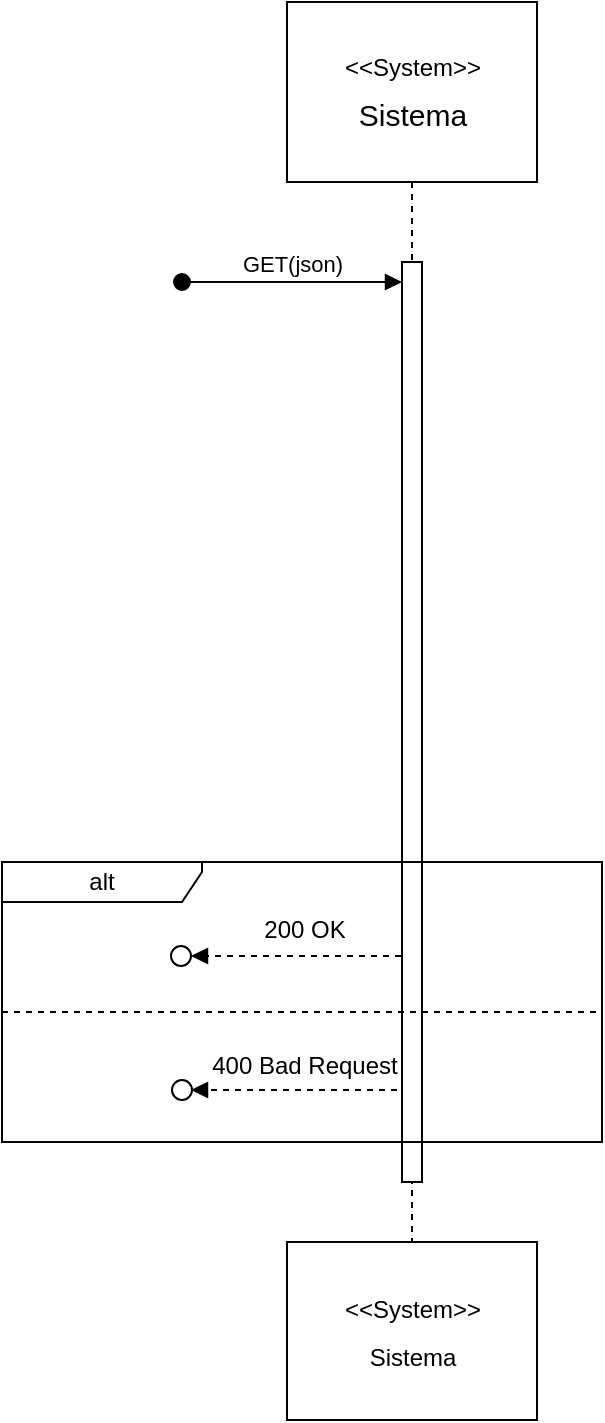 <mxfile version="22.0.8" type="device">
  <diagram name="Página-1" id="6gCN4_wPPUvXj2OItCq5">
    <mxGraphModel dx="1050" dy="587" grid="1" gridSize="10" guides="1" tooltips="1" connect="1" arrows="1" fold="1" page="1" pageScale="1" pageWidth="827" pageHeight="1169" math="0" shadow="0">
      <root>
        <mxCell id="0" />
        <mxCell id="1" parent="0" />
        <mxCell id="HoYlZ3wIwVS6wh2TnFhM-6" value="&lt;p style=&quot;line-height: 100%;&quot;&gt;&amp;lt;&amp;lt;System&amp;gt;&amp;gt;&lt;/p&gt;&lt;p style=&quot;line-height: 100%;&quot;&gt;&lt;span style=&quot;font-size: 15px;&quot;&gt;Sistema&lt;/span&gt;&lt;/p&gt;" style="shape=umlLifeline;perimeter=lifelinePerimeter;whiteSpace=wrap;html=1;container=1;dropTarget=0;collapsible=0;recursiveResize=0;outlineConnect=0;portConstraint=eastwest;newEdgeStyle={&quot;curved&quot;:0,&quot;rounded&quot;:0};size=90;" parent="1" vertex="1">
          <mxGeometry x="332.5" y="20" width="125" height="690" as="geometry" />
        </mxCell>
        <mxCell id="HoYlZ3wIwVS6wh2TnFhM-2" value="" style="html=1;points=[[0,0,0,0,5],[0,1,0,0,-5],[1,0,0,0,5],[1,1,0,0,-5]];perimeter=orthogonalPerimeter;outlineConnect=0;targetShapes=umlLifeline;portConstraint=eastwest;newEdgeStyle={&quot;curved&quot;:0,&quot;rounded&quot;:0};" parent="1" vertex="1">
          <mxGeometry x="390" y="150" width="10" height="460" as="geometry" />
        </mxCell>
        <mxCell id="HoYlZ3wIwVS6wh2TnFhM-43" value="GET(json)" style="html=1;verticalAlign=bottom;startArrow=oval;startFill=1;endArrow=block;startSize=8;curved=0;rounded=0;" parent="1" edge="1">
          <mxGeometry width="60" relative="1" as="geometry">
            <mxPoint x="280" y="160" as="sourcePoint" />
            <mxPoint x="390" y="160" as="targetPoint" />
            <mxPoint as="offset" />
          </mxGeometry>
        </mxCell>
        <mxCell id="hVTGvECh5Qzpq4Tu6uaV-27" value="&lt;p style=&quot;line-height: 100%;&quot;&gt;&amp;lt;&amp;lt;System&amp;gt;&amp;gt;&lt;/p&gt;&lt;p style=&quot;line-height: 100%;&quot;&gt;Sistema&lt;br&gt;&lt;/p&gt;" style="shape=umlLifeline;perimeter=lifelinePerimeter;whiteSpace=wrap;html=1;container=1;dropTarget=0;collapsible=0;recursiveResize=0;outlineConnect=0;portConstraint=eastwest;newEdgeStyle={&quot;curved&quot;:0,&quot;rounded&quot;:0};size=90;" parent="1" vertex="1">
          <mxGeometry x="332.5" y="640" width="125" height="89" as="geometry" />
        </mxCell>
        <mxCell id="0VaMarZfn28LJGCMYdvE-4" value="alt" style="shape=umlFrame;whiteSpace=wrap;html=1;pointerEvents=0;recursiveResize=0;container=1;collapsible=0;width=100;height=20;" parent="1" vertex="1">
          <mxGeometry x="190" y="450" width="300" height="140" as="geometry" />
        </mxCell>
        <mxCell id="0VaMarZfn28LJGCMYdvE-5" value="" style="line;strokeWidth=1;dashed=1;labelPosition=center;verticalLabelPosition=bottom;align=left;verticalAlign=top;spacingLeft=20;spacingTop=15;html=1;whiteSpace=wrap;" parent="0VaMarZfn28LJGCMYdvE-4" vertex="1">
          <mxGeometry y="70" width="300" height="10" as="geometry" />
        </mxCell>
        <mxCell id="0VaMarZfn28LJGCMYdvE-6" value="400&amp;nbsp;Bad Request" style="text;html=1;align=center;verticalAlign=middle;resizable=0;points=[];autosize=1;strokeColor=none;fillColor=none;" parent="0VaMarZfn28LJGCMYdvE-4" vertex="1">
          <mxGeometry x="90.5" y="87" width="120" height="30" as="geometry" />
        </mxCell>
        <mxCell id="0VaMarZfn28LJGCMYdvE-7" value="" style="html=1;verticalAlign=bottom;labelBackgroundColor=none;endArrow=block;endFill=1;dashed=1;rounded=0;entryX=1;entryY=0.5;entryDx=0;entryDy=0;" parent="0VaMarZfn28LJGCMYdvE-4" edge="1">
          <mxGeometry width="160" relative="1" as="geometry">
            <mxPoint x="197.5" y="114" as="sourcePoint" />
            <mxPoint x="94.5" y="114" as="targetPoint" />
            <Array as="points">
              <mxPoint x="127.5" y="114" />
            </Array>
          </mxGeometry>
        </mxCell>
        <mxCell id="0VaMarZfn28LJGCMYdvE-8" value="" style="ellipse;html=1;" parent="0VaMarZfn28LJGCMYdvE-4" vertex="1">
          <mxGeometry x="85" y="109" width="10" height="10" as="geometry" />
        </mxCell>
        <mxCell id="0VaMarZfn28LJGCMYdvE-9" value="" style="ellipse;html=1;" parent="0VaMarZfn28LJGCMYdvE-4" vertex="1">
          <mxGeometry x="84.5" y="42" width="10" height="10" as="geometry" />
        </mxCell>
        <mxCell id="0VaMarZfn28LJGCMYdvE-10" value="" style="html=1;verticalAlign=bottom;labelBackgroundColor=none;endArrow=block;endFill=1;dashed=1;rounded=0;entryX=1;entryY=0.5;entryDx=0;entryDy=0;" parent="0VaMarZfn28LJGCMYdvE-4" edge="1">
          <mxGeometry width="160" relative="1" as="geometry">
            <mxPoint x="199.5" y="47" as="sourcePoint" />
            <mxPoint x="94.5" y="47" as="targetPoint" />
          </mxGeometry>
        </mxCell>
        <mxCell id="0VaMarZfn28LJGCMYdvE-11" value="200 OK" style="text;html=1;align=center;verticalAlign=middle;resizable=0;points=[];autosize=1;strokeColor=none;fillColor=none;" parent="0VaMarZfn28LJGCMYdvE-4" vertex="1">
          <mxGeometry x="120.5" y="19" width="60" height="30" as="geometry" />
        </mxCell>
      </root>
    </mxGraphModel>
  </diagram>
</mxfile>
